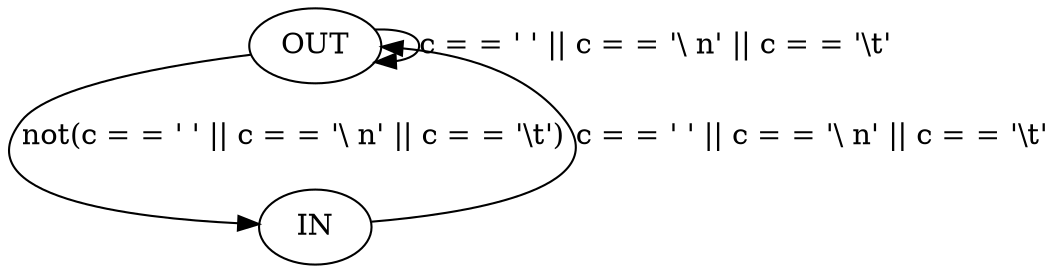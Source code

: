 digraph G {
    OUT -> OUT [label="c = = ' ' || c = = '\\ n' || c = = '\\t'"];
    OUT ->  IN[label="not(c = = ' ' || c = = '\\ n' || c = = '\\t')"];
    IN -> OUT  [label="c = = ' ' || c = = '\\ n' || c = = '\\t'"];
}
